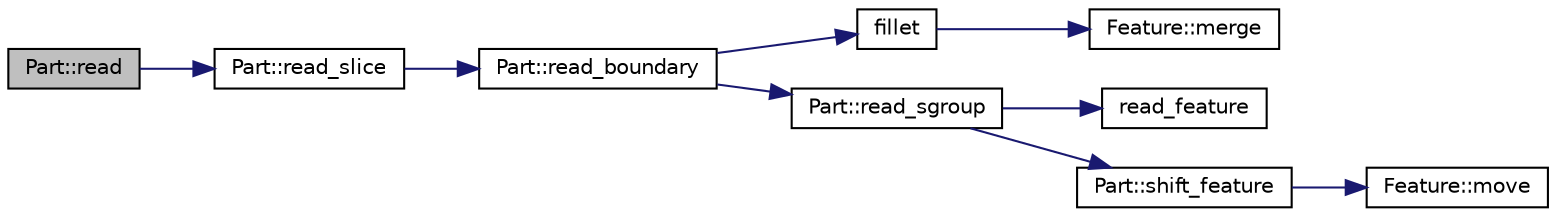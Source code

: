 digraph "Part::read"
{
 // LATEX_PDF_SIZE
  edge [fontname="Helvetica",fontsize="10",labelfontname="Helvetica",labelfontsize="10"];
  node [fontname="Helvetica",fontsize="10",shape=record];
  rankdir="LR";
  Node1 [label="Part::read",height=0.2,width=0.4,color="black", fillcolor="grey75", style="filled", fontcolor="black",tooltip=" "];
  Node1 -> Node2 [color="midnightblue",fontsize="10",style="solid",fontname="Helvetica"];
  Node2 [label="Part::read_slice",height=0.2,width=0.4,color="black", fillcolor="white", style="filled",URL="$db/d16/class_part.html#a7f1594b15432b51a669bf812dd8f9c13",tooltip=" "];
  Node2 -> Node3 [color="midnightblue",fontsize="10",style="solid",fontname="Helvetica"];
  Node3 [label="Part::read_boundary",height=0.2,width=0.4,color="black", fillcolor="white", style="filled",URL="$db/d16/class_part.html#af98073011a0906ca68dac3420caadbbd",tooltip=" "];
  Node3 -> Node4 [color="midnightblue",fontsize="10",style="solid",fontname="Helvetica"];
  Node4 [label="fillet",height=0.2,width=0.4,color="black", fillcolor="white", style="filled",URL="$d6/d39/cs_8_c.html#adb00754a9fbab9860cade2a0d4ee0e01",tooltip=" "];
  Node4 -> Node5 [color="midnightblue",fontsize="10",style="solid",fontname="Helvetica"];
  Node5 [label="Feature::merge",height=0.2,width=0.4,color="black", fillcolor="white", style="filled",URL="$d7/d76/class_feature.html#afc47c80034e1d75a3b4983d3d1037b44",tooltip=" "];
  Node3 -> Node6 [color="midnightblue",fontsize="10",style="solid",fontname="Helvetica"];
  Node6 [label="Part::read_sgroup",height=0.2,width=0.4,color="black", fillcolor="white", style="filled",URL="$db/d16/class_part.html#a8d6599984cdf9de71b4bde8354533ad0",tooltip=" "];
  Node6 -> Node7 [color="midnightblue",fontsize="10",style="solid",fontname="Helvetica"];
  Node7 [label="read_feature",height=0.2,width=0.4,color="black", fillcolor="white", style="filled",URL="$d7/d5f/system_8_c.html#a7495626132b6c7a7b1b7320fe34f571a",tooltip=" "];
  Node6 -> Node8 [color="midnightblue",fontsize="10",style="solid",fontname="Helvetica"];
  Node8 [label="Part::shift_feature",height=0.2,width=0.4,color="black", fillcolor="white", style="filled",URL="$db/d16/class_part.html#a05ef68152e341327c24d8ef177202114",tooltip=" "];
  Node8 -> Node9 [color="midnightblue",fontsize="10",style="solid",fontname="Helvetica"];
  Node9 [label="Feature::move",height=0.2,width=0.4,color="black", fillcolor="white", style="filled",URL="$d7/d76/class_feature.html#a7b1aff4948433a26ca0425e747ab610e",tooltip=" "];
}
